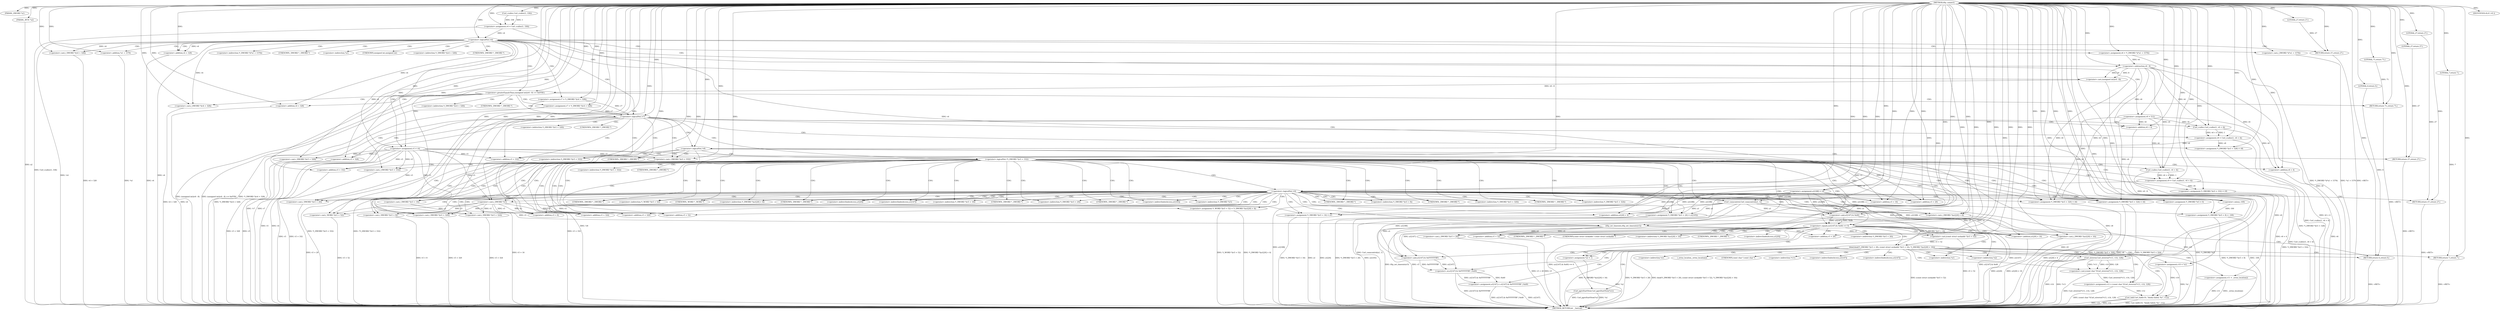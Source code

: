 digraph tftp_connect {  
"1000111" [label = "(METHOD,tftp_connect)" ]
"1000381" [label = "(METHOD_RETURN,int __fastcall)" ]
"1000112" [label = "(PARAM,_DWORD *a1)" ]
"1000113" [label = "(PARAM,_BYTE *a2)" ]
"1000125" [label = "(<operator>.assignment,v4 = Curl_ccalloc(1, 336))" ]
"1000127" [label = "(Curl_ccalloc,Curl_ccalloc(1, 336))" ]
"1000130" [label = "(<operator>.assignment,a1[188] = v4)" ]
"1000136" [label = "(<operator>.logicalNot,!v4)" ]
"1000138" [label = "(RETURN,return 27;,return 27;)" ]
"1000139" [label = "(LITERAL,27,return 27;)" ]
"1000140" [label = "(<operator>.assignment,v5 = v4)" ]
"1000143" [label = "(<operator>.assignment,v6 = *(_DWORD *)(*a1 + 1576))" ]
"1000146" [label = "(<operator>.cast,(_DWORD *)(*a1 + 1576))" ]
"1000148" [label = "(<operator>.addition,*a1 + 1576)" ]
"1000153" [label = "(IDENTIFIER,v6,if ( v6 ))" ]
"1000156" [label = "(<operator>.greaterEqualsThan,(unsigned int)(v6 - 8) >= 0xFFB1)" ]
"1000157" [label = "(<operator>.cast,(unsigned int)(v6 - 8))" ]
"1000159" [label = "(<operator>.subtraction,v6 - 8)" ]
"1000163" [label = "(RETURN,return 71;,return 71;)" ]
"1000164" [label = "(LITERAL,71,return 71;)" ]
"1000165" [label = "(<operator>.assignment,v7 = *(_DWORD *)(v4 + 328))" ]
"1000168" [label = "(<operator>.cast,(_DWORD *)(v4 + 328))" ]
"1000170" [label = "(<operator>.addition,v4 + 328)" ]
"1000175" [label = "(<operator>.assignment,v6 = 512)" ]
"1000178" [label = "(<operator>.assignment,v7 = *(_DWORD *)(v4 + 328))" ]
"1000181" [label = "(<operator>.cast,(_DWORD *)(v4 + 328))" ]
"1000183" [label = "(<operator>.addition,v4 + 328)" ]
"1000187" [label = "(<operator>.logicalNot,!v7)" ]
"1000190" [label = "(<operator>.assignment,v8 = Curl_ccalloc(1, v6 + 4))" ]
"1000192" [label = "(Curl_ccalloc,Curl_ccalloc(1, v6 + 4))" ]
"1000194" [label = "(<operator>.addition,v6 + 4)" ]
"1000197" [label = "(<operator>.assignment,*(_DWORD *)(v5 + 328) = v8)" ]
"1000199" [label = "(<operator>.cast,(_DWORD *)(v5 + 328))" ]
"1000201" [label = "(<operator>.addition,v5 + 328)" ]
"1000206" [label = "(<operator>.logicalNot,!v8)" ]
"1000208" [label = "(RETURN,return 27;,return 27;)" ]
"1000209" [label = "(LITERAL,27,return 27;)" ]
"1000211" [label = "(<operator>.logicalNot,!*(_DWORD *)(v5 + 332))" ]
"1000213" [label = "(<operator>.cast,(_DWORD *)(v5 + 332))" ]
"1000215" [label = "(<operator>.addition,v5 + 332)" ]
"1000219" [label = "(<operator>.assignment,v9 = Curl_ccalloc(1, v6 + 4))" ]
"1000221" [label = "(Curl_ccalloc,Curl_ccalloc(1, v6 + 4))" ]
"1000223" [label = "(<operator>.addition,v6 + 4)" ]
"1000226" [label = "(<operator>.assignment,*(_DWORD *)(v5 + 332) = v9)" ]
"1000228" [label = "(<operator>.cast,(_DWORD *)(v5 + 332))" ]
"1000230" [label = "(<operator>.addition,v5 + 332)" ]
"1000235" [label = "(<operator>.logicalNot,!v9)" ]
"1000237" [label = "(RETURN,return 27;,return 27;)" ]
"1000238" [label = "(LITERAL,27,return 27;)" ]
"1000239" [label = "(Curl_conncontrol,Curl_conncontrol(a1, 1))" ]
"1000242" [label = "(<operator>.assignment,*(_DWORD *)(v5 + 16) = a1)" ]
"1000244" [label = "(<operator>.cast,(_DWORD *)(v5 + 16))" ]
"1000246" [label = "(<operator>.addition,v5 + 16)" ]
"1000250" [label = "(<operator>.assignment,*(_DWORD *)(v5 + 20) = a1[105])" ]
"1000252" [label = "(<operator>.cast,(_DWORD *)(v5 + 20))" ]
"1000254" [label = "(<operator>.addition,v5 + 20)" ]
"1000260" [label = "(<operator>.assignment,*(_DWORD *)v5 = 0)" ]
"1000262" [label = "(<operator>.cast,(_DWORD *)v5)" ]
"1000266" [label = "(<operator>.assignment,*(_DWORD *)(v5 + 8) = -100)" ]
"1000268" [label = "(<operator>.cast,(_DWORD *)(v5 + 8))" ]
"1000270" [label = "(<operator>.addition,v5 + 8)" ]
"1000273" [label = "(<operator>.minus,-100)" ]
"1000275" [label = "(<operator>.assignment,*(_DWORD *)(v5 + 320) = v6)" ]
"1000277" [label = "(<operator>.cast,(_DWORD *)(v5 + 320))" ]
"1000279" [label = "(<operator>.addition,v5 + 320)" ]
"1000283" [label = "(<operator>.assignment,*(_DWORD *)(v5 + 324) = v6)" ]
"1000285" [label = "(<operator>.cast,(_DWORD *)(v5 + 324))" ]
"1000287" [label = "(<operator>.addition,v5 + 324)" ]
"1000291" [label = "(<operator>.assignment,*(_WORD *)(v5 + 52) = *(_DWORD *)(a1[20] + 4))" ]
"1000293" [label = "(<operator>.cast,(_WORD *)(v5 + 52))" ]
"1000295" [label = "(<operator>.addition,v5 + 52)" ]
"1000299" [label = "(<operator>.cast,(_DWORD *)(a1[20] + 4))" ]
"1000301" [label = "(<operator>.addition,a1[20] + 4)" ]
"1000306" [label = "(tftp_set_timeouts,tftp_set_timeouts(v5))" ]
"1000309" [label = "(<operator>.equals,(a1[147] & 0x40) == 0)" ]
"1000310" [label = "(<operator>.and,a1[147] & 0x40)" ]
"1000318" [label = "(bind,bind(*(_DWORD *)(v5 + 20), (const struct sockaddr *)(v5 + 52), *(_DWORD *)(a1[20] + 16)))" ]
"1000320" [label = "(<operator>.cast,(_DWORD *)(v5 + 20))" ]
"1000322" [label = "(<operator>.addition,v5 + 20)" ]
"1000325" [label = "(<operator>.cast,(const struct sockaddr *)(v5 + 52))" ]
"1000327" [label = "(<operator>.addition,v5 + 52)" ]
"1000331" [label = "(<operator>.cast,(_DWORD *)(a1[20] + 16))" ]
"1000333" [label = "(<operator>.addition,a1[20] + 16)" ]
"1000339" [label = "(<operator>.assignment,v10 = *a1)" ]
"1000343" [label = "(<operator>.assignment,v11 = _errno_location())" ]
"1000346" [label = "(<operator>.assignment,v12 = (const char *)Curl_strerror(*v11, v14, 128))" ]
"1000348" [label = "(<operator>.cast,(const char *)Curl_strerror(*v11, v14, 128))" ]
"1000350" [label = "(Curl_strerror,Curl_strerror(*v11, v14, 128))" ]
"1000355" [label = "(Curl_failf,Curl_failf(v10, \"bind() failed; %s\", v12))" ]
"1000359" [label = "(RETURN,return 7;,return 7;)" ]
"1000360" [label = "(LITERAL,7,return 7;)" ]
"1000361" [label = "(<operator>.assignment,a1[147] = a1[147] & 0xFFFFFFBF | 0x40)" ]
"1000365" [label = "(<operator>.or,a1[147] & 0xFFFFFFBF | 0x40)" ]
"1000366" [label = "(<operator>.and,a1[147] & 0xFFFFFFBF)" ]
"1000372" [label = "(Curl_pgrsStartNow,Curl_pgrsStartNow(*a1))" ]
"1000375" [label = "(<operator>.assignment,*a2 = 1)" ]
"1000379" [label = "(RETURN,return 0;,return 0;)" ]
"1000380" [label = "(LITERAL,0,return 0;)" ]
"1000145" [label = "(<operator>.indirection,*(_DWORD *)(*a1 + 1576))" ]
"1000147" [label = "(UNKNOWN,_DWORD *,_DWORD *)" ]
"1000149" [label = "(<operator>.indirection,*a1)" ]
"1000158" [label = "(UNKNOWN,unsigned int,unsigned int)" ]
"1000167" [label = "(<operator>.indirection,*(_DWORD *)(v4 + 328))" ]
"1000169" [label = "(UNKNOWN,_DWORD *,_DWORD *)" ]
"1000180" [label = "(<operator>.indirection,*(_DWORD *)(v4 + 328))" ]
"1000182" [label = "(UNKNOWN,_DWORD *,_DWORD *)" ]
"1000198" [label = "(<operator>.indirection,*(_DWORD *)(v5 + 328))" ]
"1000200" [label = "(UNKNOWN,_DWORD *,_DWORD *)" ]
"1000212" [label = "(<operator>.indirection,*(_DWORD *)(v5 + 332))" ]
"1000214" [label = "(UNKNOWN,_DWORD *,_DWORD *)" ]
"1000227" [label = "(<operator>.indirection,*(_DWORD *)(v5 + 332))" ]
"1000229" [label = "(UNKNOWN,_DWORD *,_DWORD *)" ]
"1000243" [label = "(<operator>.indirection,*(_DWORD *)(v5 + 16))" ]
"1000245" [label = "(UNKNOWN,_DWORD *,_DWORD *)" ]
"1000251" [label = "(<operator>.indirection,*(_DWORD *)(v5 + 20))" ]
"1000253" [label = "(UNKNOWN,_DWORD *,_DWORD *)" ]
"1000257" [label = "(<operator>.indirectIndexAccess,a1[105])" ]
"1000261" [label = "(<operator>.indirection,*(_DWORD *)v5)" ]
"1000263" [label = "(UNKNOWN,_DWORD *,_DWORD *)" ]
"1000267" [label = "(<operator>.indirection,*(_DWORD *)(v5 + 8))" ]
"1000269" [label = "(UNKNOWN,_DWORD *,_DWORD *)" ]
"1000276" [label = "(<operator>.indirection,*(_DWORD *)(v5 + 320))" ]
"1000278" [label = "(UNKNOWN,_DWORD *,_DWORD *)" ]
"1000284" [label = "(<operator>.indirection,*(_DWORD *)(v5 + 324))" ]
"1000286" [label = "(UNKNOWN,_DWORD *,_DWORD *)" ]
"1000292" [label = "(<operator>.indirection,*(_WORD *)(v5 + 52))" ]
"1000294" [label = "(UNKNOWN,_WORD *,_WORD *)" ]
"1000298" [label = "(<operator>.indirection,*(_DWORD *)(a1[20] + 4))" ]
"1000300" [label = "(UNKNOWN,_DWORD *,_DWORD *)" ]
"1000302" [label = "(<operator>.indirectIndexAccess,a1[20])" ]
"1000311" [label = "(<operator>.indirectIndexAccess,a1[147])" ]
"1000319" [label = "(<operator>.indirection,*(_DWORD *)(v5 + 20))" ]
"1000321" [label = "(UNKNOWN,_DWORD *,_DWORD *)" ]
"1000326" [label = "(UNKNOWN,const struct sockaddr *,const struct sockaddr *)" ]
"1000330" [label = "(<operator>.indirection,*(_DWORD *)(a1[20] + 16))" ]
"1000332" [label = "(UNKNOWN,_DWORD *,_DWORD *)" ]
"1000334" [label = "(<operator>.indirectIndexAccess,a1[20])" ]
"1000341" [label = "(<operator>.indirection,*a1)" ]
"1000345" [label = "(_errno_location,_errno_location())" ]
"1000349" [label = "(UNKNOWN,const char *,const char *)" ]
"1000351" [label = "(<operator>.indirection,*v11)" ]
"1000362" [label = "(<operator>.indirectIndexAccess,a1[147])" ]
"1000367" [label = "(<operator>.indirectIndexAccess,a1[147])" ]
"1000373" [label = "(<operator>.indirection,*a1)" ]
"1000376" [label = "(<operator>.indirection,*a2)" ]
  "1000138" -> "1000381"  [ label = "DDG: <RET>"] 
  "1000163" -> "1000381"  [ label = "DDG: <RET>"] 
  "1000299" -> "1000381"  [ label = "DDG: a1[20] + 4"] 
  "1000283" -> "1000381"  [ label = "DDG: *(_DWORD *)(v5 + 324)"] 
  "1000211" -> "1000381"  [ label = "DDG: *(_DWORD *)(v5 + 332)"] 
  "1000325" -> "1000381"  [ label = "DDG: v5 + 52"] 
  "1000165" -> "1000381"  [ label = "DDG: *(_DWORD *)(v4 + 328)"] 
  "1000136" -> "1000381"  [ label = "DDG: !v4"] 
  "1000242" -> "1000381"  [ label = "DDG: *(_DWORD *)(v5 + 16)"] 
  "1000266" -> "1000381"  [ label = "DDG: *(_DWORD *)(v5 + 8)"] 
  "1000192" -> "1000381"  [ label = "DDG: v6 + 4"] 
  "1000293" -> "1000381"  [ label = "DDG: v5 + 52"] 
  "1000346" -> "1000381"  [ label = "DDG: (const char *)Curl_strerror(*v11, v14, 128)"] 
  "1000113" -> "1000381"  [ label = "DDG: a2"] 
  "1000306" -> "1000381"  [ label = "DDG: v5"] 
  "1000320" -> "1000381"  [ label = "DDG: v5 + 20"] 
  "1000125" -> "1000381"  [ label = "DDG: Curl_ccalloc(1, 336)"] 
  "1000221" -> "1000381"  [ label = "DDG: v6 + 4"] 
  "1000318" -> "1000381"  [ label = "DDG: (const struct sockaddr *)(v5 + 52)"] 
  "1000239" -> "1000381"  [ label = "DDG: Curl_conncontrol(a1, 1)"] 
  "1000343" -> "1000381"  [ label = "DDG: v11"] 
  "1000318" -> "1000381"  [ label = "DDG: *(_DWORD *)(a1[20] + 16)"] 
  "1000350" -> "1000381"  [ label = "DDG: v14"] 
  "1000318" -> "1000381"  [ label = "DDG: *(_DWORD *)(v5 + 20)"] 
  "1000350" -> "1000381"  [ label = "DDG: *v11"] 
  "1000140" -> "1000381"  [ label = "DDG: v4"] 
  "1000183" -> "1000381"  [ label = "DDG: v4"] 
  "1000333" -> "1000381"  [ label = "DDG: a1[20]"] 
  "1000228" -> "1000381"  [ label = "DDG: v5 + 332"] 
  "1000211" -> "1000381"  [ label = "DDG: !*(_DWORD *)(v5 + 332)"] 
  "1000244" -> "1000381"  [ label = "DDG: v5 + 16"] 
  "1000156" -> "1000381"  [ label = "DDG: (unsigned int)(v6 - 8)"] 
  "1000283" -> "1000381"  [ label = "DDG: v6"] 
  "1000219" -> "1000381"  [ label = "DDG: Curl_ccalloc(1, v6 + 4)"] 
  "1000136" -> "1000381"  [ label = "DDG: v4"] 
  "1000355" -> "1000381"  [ label = "DDG: Curl_failf(v10, \"bind() failed; %s\", v12)"] 
  "1000291" -> "1000381"  [ label = "DDG: *(_DWORD *)(a1[20] + 4)"] 
  "1000375" -> "1000381"  [ label = "DDG: *a2"] 
  "1000355" -> "1000381"  [ label = "DDG: v10"] 
  "1000268" -> "1000381"  [ label = "DDG: v5 + 8"] 
  "1000226" -> "1000381"  [ label = "DDG: *(_DWORD *)(v5 + 332)"] 
  "1000339" -> "1000381"  [ label = "DDG: *a1"] 
  "1000301" -> "1000381"  [ label = "DDG: a1[20]"] 
  "1000181" -> "1000381"  [ label = "DDG: v4 + 328"] 
  "1000361" -> "1000381"  [ label = "DDG: a1[147] & 0xFFFFFFBF | 0x40"] 
  "1000291" -> "1000381"  [ label = "DDG: *(_WORD *)(v5 + 52)"] 
  "1000223" -> "1000381"  [ label = "DDG: v6"] 
  "1000148" -> "1000381"  [ label = "DDG: *a1"] 
  "1000178" -> "1000381"  [ label = "DDG: *(_DWORD *)(v4 + 328)"] 
  "1000343" -> "1000381"  [ label = "DDG: _errno_location()"] 
  "1000309" -> "1000381"  [ label = "DDG: a1[147] & 0x40"] 
  "1000146" -> "1000381"  [ label = "DDG: *a1 + 1576"] 
  "1000235" -> "1000381"  [ label = "DDG: v9"] 
  "1000213" -> "1000381"  [ label = "DDG: v5 + 332"] 
  "1000348" -> "1000381"  [ label = "DDG: Curl_strerror(*v11, v14, 128)"] 
  "1000157" -> "1000381"  [ label = "DDG: v6 - 8"] 
  "1000206" -> "1000381"  [ label = "DDG: v8"] 
  "1000277" -> "1000381"  [ label = "DDG: v5 + 320"] 
  "1000130" -> "1000381"  [ label = "DDG: a1[188]"] 
  "1000242" -> "1000381"  [ label = "DDG: a1"] 
  "1000260" -> "1000381"  [ label = "DDG: *(_DWORD *)v5"] 
  "1000168" -> "1000381"  [ label = "DDG: v4 + 328"] 
  "1000365" -> "1000381"  [ label = "DDG: a1[147] & 0xFFFFFFBF"] 
  "1000285" -> "1000381"  [ label = "DDG: v5 + 324"] 
  "1000197" -> "1000381"  [ label = "DDG: *(_DWORD *)(v5 + 328)"] 
  "1000372" -> "1000381"  [ label = "DDG: Curl_pgrsStartNow(*a1)"] 
  "1000230" -> "1000381"  [ label = "DDG: v5"] 
  "1000310" -> "1000381"  [ label = "DDG: a1[147]"] 
  "1000187" -> "1000381"  [ label = "DDG: v7"] 
  "1000250" -> "1000381"  [ label = "DDG: a1[105]"] 
  "1000170" -> "1000381"  [ label = "DDG: v4"] 
  "1000140" -> "1000381"  [ label = "DDG: v5"] 
  "1000190" -> "1000381"  [ label = "DDG: Curl_ccalloc(1, v6 + 4)"] 
  "1000156" -> "1000381"  [ label = "DDG: (unsigned int)(v6 - 8) >= 0xFFB1"] 
  "1000306" -> "1000381"  [ label = "DDG: tftp_set_timeouts(v5)"] 
  "1000327" -> "1000381"  [ label = "DDG: v5"] 
  "1000199" -> "1000381"  [ label = "DDG: v5 + 328"] 
  "1000206" -> "1000381"  [ label = "DDG: !v8"] 
  "1000187" -> "1000381"  [ label = "DDG: !v7"] 
  "1000266" -> "1000381"  [ label = "DDG: -100"] 
  "1000143" -> "1000381"  [ label = "DDG: *(_DWORD *)(*a1 + 1576)"] 
  "1000159" -> "1000381"  [ label = "DDG: v6"] 
  "1000252" -> "1000381"  [ label = "DDG: v5 + 20"] 
  "1000309" -> "1000381"  [ label = "DDG: (a1[147] & 0x40) == 0"] 
  "1000194" -> "1000381"  [ label = "DDG: v6"] 
  "1000318" -> "1000381"  [ label = "DDG: bind(*(_DWORD *)(v5 + 20), (const struct sockaddr *)(v5 + 52), *(_DWORD *)(a1[20] + 16))"] 
  "1000372" -> "1000381"  [ label = "DDG: *a1"] 
  "1000275" -> "1000381"  [ label = "DDG: *(_DWORD *)(v5 + 320)"] 
  "1000201" -> "1000381"  [ label = "DDG: v5"] 
  "1000355" -> "1000381"  [ label = "DDG: v12"] 
  "1000361" -> "1000381"  [ label = "DDG: a1[147]"] 
  "1000235" -> "1000381"  [ label = "DDG: !v9"] 
  "1000250" -> "1000381"  [ label = "DDG: *(_DWORD *)(v5 + 20)"] 
  "1000331" -> "1000381"  [ label = "DDG: a1[20] + 16"] 
  "1000359" -> "1000381"  [ label = "DDG: <RET>"] 
  "1000237" -> "1000381"  [ label = "DDG: <RET>"] 
  "1000208" -> "1000381"  [ label = "DDG: <RET>"] 
  "1000379" -> "1000381"  [ label = "DDG: <RET>"] 
  "1000111" -> "1000112"  [ label = "DDG: "] 
  "1000111" -> "1000113"  [ label = "DDG: "] 
  "1000127" -> "1000125"  [ label = "DDG: 1"] 
  "1000127" -> "1000125"  [ label = "DDG: 336"] 
  "1000111" -> "1000125"  [ label = "DDG: "] 
  "1000111" -> "1000127"  [ label = "DDG: "] 
  "1000125" -> "1000130"  [ label = "DDG: v4"] 
  "1000111" -> "1000130"  [ label = "DDG: "] 
  "1000111" -> "1000136"  [ label = "DDG: "] 
  "1000125" -> "1000136"  [ label = "DDG: v4"] 
  "1000139" -> "1000138"  [ label = "DDG: 27"] 
  "1000111" -> "1000138"  [ label = "DDG: "] 
  "1000111" -> "1000139"  [ label = "DDG: "] 
  "1000136" -> "1000140"  [ label = "DDG: v4"] 
  "1000111" -> "1000140"  [ label = "DDG: "] 
  "1000111" -> "1000143"  [ label = "DDG: "] 
  "1000111" -> "1000146"  [ label = "DDG: "] 
  "1000111" -> "1000148"  [ label = "DDG: "] 
  "1000111" -> "1000153"  [ label = "DDG: "] 
  "1000157" -> "1000156"  [ label = "DDG: v6 - 8"] 
  "1000159" -> "1000157"  [ label = "DDG: v6"] 
  "1000159" -> "1000157"  [ label = "DDG: 8"] 
  "1000143" -> "1000159"  [ label = "DDG: v6"] 
  "1000111" -> "1000159"  [ label = "DDG: "] 
  "1000111" -> "1000156"  [ label = "DDG: "] 
  "1000164" -> "1000163"  [ label = "DDG: 71"] 
  "1000111" -> "1000163"  [ label = "DDG: "] 
  "1000111" -> "1000164"  [ label = "DDG: "] 
  "1000111" -> "1000165"  [ label = "DDG: "] 
  "1000111" -> "1000168"  [ label = "DDG: "] 
  "1000136" -> "1000168"  [ label = "DDG: v4"] 
  "1000111" -> "1000170"  [ label = "DDG: "] 
  "1000136" -> "1000170"  [ label = "DDG: v4"] 
  "1000111" -> "1000175"  [ label = "DDG: "] 
  "1000111" -> "1000178"  [ label = "DDG: "] 
  "1000111" -> "1000181"  [ label = "DDG: "] 
  "1000136" -> "1000181"  [ label = "DDG: v4"] 
  "1000111" -> "1000183"  [ label = "DDG: "] 
  "1000136" -> "1000183"  [ label = "DDG: v4"] 
  "1000165" -> "1000187"  [ label = "DDG: v7"] 
  "1000178" -> "1000187"  [ label = "DDG: v7"] 
  "1000111" -> "1000187"  [ label = "DDG: "] 
  "1000192" -> "1000190"  [ label = "DDG: 1"] 
  "1000192" -> "1000190"  [ label = "DDG: v6 + 4"] 
  "1000111" -> "1000190"  [ label = "DDG: "] 
  "1000111" -> "1000192"  [ label = "DDG: "] 
  "1000175" -> "1000192"  [ label = "DDG: v6"] 
  "1000159" -> "1000192"  [ label = "DDG: v6"] 
  "1000175" -> "1000194"  [ label = "DDG: v6"] 
  "1000159" -> "1000194"  [ label = "DDG: v6"] 
  "1000111" -> "1000194"  [ label = "DDG: "] 
  "1000190" -> "1000197"  [ label = "DDG: v8"] 
  "1000111" -> "1000197"  [ label = "DDG: "] 
  "1000140" -> "1000199"  [ label = "DDG: v5"] 
  "1000111" -> "1000199"  [ label = "DDG: "] 
  "1000140" -> "1000201"  [ label = "DDG: v5"] 
  "1000111" -> "1000201"  [ label = "DDG: "] 
  "1000111" -> "1000206"  [ label = "DDG: "] 
  "1000190" -> "1000206"  [ label = "DDG: v8"] 
  "1000209" -> "1000208"  [ label = "DDG: 27"] 
  "1000111" -> "1000208"  [ label = "DDG: "] 
  "1000111" -> "1000209"  [ label = "DDG: "] 
  "1000140" -> "1000213"  [ label = "DDG: v5"] 
  "1000111" -> "1000213"  [ label = "DDG: "] 
  "1000140" -> "1000215"  [ label = "DDG: v5"] 
  "1000111" -> "1000215"  [ label = "DDG: "] 
  "1000221" -> "1000219"  [ label = "DDG: 1"] 
  "1000221" -> "1000219"  [ label = "DDG: v6 + 4"] 
  "1000111" -> "1000219"  [ label = "DDG: "] 
  "1000111" -> "1000221"  [ label = "DDG: "] 
  "1000175" -> "1000221"  [ label = "DDG: v6"] 
  "1000159" -> "1000221"  [ label = "DDG: v6"] 
  "1000175" -> "1000223"  [ label = "DDG: v6"] 
  "1000159" -> "1000223"  [ label = "DDG: v6"] 
  "1000111" -> "1000223"  [ label = "DDG: "] 
  "1000219" -> "1000226"  [ label = "DDG: v9"] 
  "1000111" -> "1000226"  [ label = "DDG: "] 
  "1000111" -> "1000228"  [ label = "DDG: "] 
  "1000140" -> "1000228"  [ label = "DDG: v5"] 
  "1000111" -> "1000230"  [ label = "DDG: "] 
  "1000140" -> "1000230"  [ label = "DDG: v5"] 
  "1000111" -> "1000235"  [ label = "DDG: "] 
  "1000219" -> "1000235"  [ label = "DDG: v9"] 
  "1000238" -> "1000237"  [ label = "DDG: 27"] 
  "1000111" -> "1000237"  [ label = "DDG: "] 
  "1000111" -> "1000238"  [ label = "DDG: "] 
  "1000130" -> "1000239"  [ label = "DDG: a1[188]"] 
  "1000111" -> "1000239"  [ label = "DDG: "] 
  "1000130" -> "1000242"  [ label = "DDG: a1[188]"] 
  "1000239" -> "1000242"  [ label = "DDG: a1"] 
  "1000111" -> "1000242"  [ label = "DDG: "] 
  "1000111" -> "1000244"  [ label = "DDG: "] 
  "1000140" -> "1000244"  [ label = "DDG: v5"] 
  "1000111" -> "1000246"  [ label = "DDG: "] 
  "1000140" -> "1000246"  [ label = "DDG: v5"] 
  "1000130" -> "1000250"  [ label = "DDG: a1[188]"] 
  "1000239" -> "1000250"  [ label = "DDG: a1"] 
  "1000111" -> "1000250"  [ label = "DDG: "] 
  "1000111" -> "1000252"  [ label = "DDG: "] 
  "1000140" -> "1000252"  [ label = "DDG: v5"] 
  "1000111" -> "1000254"  [ label = "DDG: "] 
  "1000140" -> "1000254"  [ label = "DDG: v5"] 
  "1000111" -> "1000260"  [ label = "DDG: "] 
  "1000111" -> "1000262"  [ label = "DDG: "] 
  "1000140" -> "1000262"  [ label = "DDG: v5"] 
  "1000273" -> "1000266"  [ label = "DDG: 100"] 
  "1000262" -> "1000268"  [ label = "DDG: v5"] 
  "1000111" -> "1000268"  [ label = "DDG: "] 
  "1000262" -> "1000270"  [ label = "DDG: v5"] 
  "1000111" -> "1000270"  [ label = "DDG: "] 
  "1000111" -> "1000273"  [ label = "DDG: "] 
  "1000175" -> "1000275"  [ label = "DDG: v6"] 
  "1000159" -> "1000275"  [ label = "DDG: v6"] 
  "1000111" -> "1000275"  [ label = "DDG: "] 
  "1000111" -> "1000277"  [ label = "DDG: "] 
  "1000262" -> "1000277"  [ label = "DDG: v5"] 
  "1000111" -> "1000279"  [ label = "DDG: "] 
  "1000262" -> "1000279"  [ label = "DDG: v5"] 
  "1000111" -> "1000283"  [ label = "DDG: "] 
  "1000175" -> "1000283"  [ label = "DDG: v6"] 
  "1000159" -> "1000283"  [ label = "DDG: v6"] 
  "1000111" -> "1000285"  [ label = "DDG: "] 
  "1000262" -> "1000285"  [ label = "DDG: v5"] 
  "1000111" -> "1000287"  [ label = "DDG: "] 
  "1000262" -> "1000287"  [ label = "DDG: v5"] 
  "1000111" -> "1000293"  [ label = "DDG: "] 
  "1000262" -> "1000293"  [ label = "DDG: v5"] 
  "1000111" -> "1000295"  [ label = "DDG: "] 
  "1000262" -> "1000295"  [ label = "DDG: v5"] 
  "1000130" -> "1000299"  [ label = "DDG: a1[188]"] 
  "1000239" -> "1000299"  [ label = "DDG: a1"] 
  "1000111" -> "1000299"  [ label = "DDG: "] 
  "1000130" -> "1000301"  [ label = "DDG: a1[188]"] 
  "1000239" -> "1000301"  [ label = "DDG: a1"] 
  "1000111" -> "1000301"  [ label = "DDG: "] 
  "1000111" -> "1000306"  [ label = "DDG: "] 
  "1000262" -> "1000306"  [ label = "DDG: v5"] 
  "1000310" -> "1000309"  [ label = "DDG: a1[147]"] 
  "1000310" -> "1000309"  [ label = "DDG: 0x40"] 
  "1000130" -> "1000310"  [ label = "DDG: a1[188]"] 
  "1000239" -> "1000310"  [ label = "DDG: a1"] 
  "1000111" -> "1000310"  [ label = "DDG: "] 
  "1000111" -> "1000309"  [ label = "DDG: "] 
  "1000250" -> "1000318"  [ label = "DDG: *(_DWORD *)(v5 + 20)"] 
  "1000306" -> "1000320"  [ label = "DDG: v5"] 
  "1000111" -> "1000320"  [ label = "DDG: "] 
  "1000306" -> "1000322"  [ label = "DDG: v5"] 
  "1000111" -> "1000322"  [ label = "DDG: "] 
  "1000325" -> "1000318"  [ label = "DDG: v5 + 52"] 
  "1000111" -> "1000325"  [ label = "DDG: "] 
  "1000306" -> "1000325"  [ label = "DDG: v5"] 
  "1000111" -> "1000327"  [ label = "DDG: "] 
  "1000306" -> "1000327"  [ label = "DDG: v5"] 
  "1000130" -> "1000331"  [ label = "DDG: a1[188]"] 
  "1000239" -> "1000331"  [ label = "DDG: a1"] 
  "1000111" -> "1000331"  [ label = "DDG: "] 
  "1000130" -> "1000333"  [ label = "DDG: a1[188]"] 
  "1000239" -> "1000333"  [ label = "DDG: a1"] 
  "1000111" -> "1000333"  [ label = "DDG: "] 
  "1000111" -> "1000339"  [ label = "DDG: "] 
  "1000111" -> "1000343"  [ label = "DDG: "] 
  "1000348" -> "1000346"  [ label = "DDG: Curl_strerror(*v11, v14, 128)"] 
  "1000111" -> "1000346"  [ label = "DDG: "] 
  "1000350" -> "1000348"  [ label = "DDG: *v11"] 
  "1000350" -> "1000348"  [ label = "DDG: v14"] 
  "1000350" -> "1000348"  [ label = "DDG: 128"] 
  "1000111" -> "1000350"  [ label = "DDG: "] 
  "1000339" -> "1000355"  [ label = "DDG: v10"] 
  "1000111" -> "1000355"  [ label = "DDG: "] 
  "1000346" -> "1000355"  [ label = "DDG: v12"] 
  "1000360" -> "1000359"  [ label = "DDG: 7"] 
  "1000111" -> "1000359"  [ label = "DDG: "] 
  "1000111" -> "1000360"  [ label = "DDG: "] 
  "1000365" -> "1000361"  [ label = "DDG: a1[147] & 0xFFFFFFBF"] 
  "1000365" -> "1000361"  [ label = "DDG: 0x40"] 
  "1000366" -> "1000365"  [ label = "DDG: a1[147]"] 
  "1000366" -> "1000365"  [ label = "DDG: 0xFFFFFFBF"] 
  "1000310" -> "1000366"  [ label = "DDG: a1[147]"] 
  "1000130" -> "1000366"  [ label = "DDG: a1[188]"] 
  "1000239" -> "1000366"  [ label = "DDG: a1"] 
  "1000111" -> "1000366"  [ label = "DDG: "] 
  "1000111" -> "1000365"  [ label = "DDG: "] 
  "1000111" -> "1000375"  [ label = "DDG: "] 
  "1000380" -> "1000379"  [ label = "DDG: 0"] 
  "1000111" -> "1000379"  [ label = "DDG: "] 
  "1000111" -> "1000380"  [ label = "DDG: "] 
  "1000136" -> "1000143"  [ label = "CDG: "] 
  "1000136" -> "1000140"  [ label = "CDG: "] 
  "1000136" -> "1000138"  [ label = "CDG: "] 
  "1000136" -> "1000149"  [ label = "CDG: "] 
  "1000136" -> "1000148"  [ label = "CDG: "] 
  "1000136" -> "1000147"  [ label = "CDG: "] 
  "1000136" -> "1000146"  [ label = "CDG: "] 
  "1000136" -> "1000145"  [ label = "CDG: "] 
  "1000136" -> "1000159"  [ label = "CDG: "] 
  "1000136" -> "1000158"  [ label = "CDG: "] 
  "1000136" -> "1000157"  [ label = "CDG: "] 
  "1000136" -> "1000156"  [ label = "CDG: "] 
  "1000136" -> "1000175"  [ label = "CDG: "] 
  "1000136" -> "1000187"  [ label = "CDG: "] 
  "1000136" -> "1000183"  [ label = "CDG: "] 
  "1000136" -> "1000182"  [ label = "CDG: "] 
  "1000136" -> "1000181"  [ label = "CDG: "] 
  "1000136" -> "1000180"  [ label = "CDG: "] 
  "1000136" -> "1000178"  [ label = "CDG: "] 
  "1000156" -> "1000170"  [ label = "CDG: "] 
  "1000156" -> "1000169"  [ label = "CDG: "] 
  "1000156" -> "1000168"  [ label = "CDG: "] 
  "1000156" -> "1000167"  [ label = "CDG: "] 
  "1000156" -> "1000165"  [ label = "CDG: "] 
  "1000156" -> "1000163"  [ label = "CDG: "] 
  "1000156" -> "1000187"  [ label = "CDG: "] 
  "1000187" -> "1000192"  [ label = "CDG: "] 
  "1000187" -> "1000190"  [ label = "CDG: "] 
  "1000187" -> "1000206"  [ label = "CDG: "] 
  "1000187" -> "1000201"  [ label = "CDG: "] 
  "1000187" -> "1000200"  [ label = "CDG: "] 
  "1000187" -> "1000199"  [ label = "CDG: "] 
  "1000187" -> "1000198"  [ label = "CDG: "] 
  "1000187" -> "1000197"  [ label = "CDG: "] 
  "1000187" -> "1000194"  [ label = "CDG: "] 
  "1000187" -> "1000215"  [ label = "CDG: "] 
  "1000187" -> "1000214"  [ label = "CDG: "] 
  "1000187" -> "1000213"  [ label = "CDG: "] 
  "1000187" -> "1000212"  [ label = "CDG: "] 
  "1000187" -> "1000211"  [ label = "CDG: "] 
  "1000206" -> "1000208"  [ label = "CDG: "] 
  "1000206" -> "1000215"  [ label = "CDG: "] 
  "1000206" -> "1000214"  [ label = "CDG: "] 
  "1000206" -> "1000213"  [ label = "CDG: "] 
  "1000206" -> "1000212"  [ label = "CDG: "] 
  "1000206" -> "1000211"  [ label = "CDG: "] 
  "1000211" -> "1000223"  [ label = "CDG: "] 
  "1000211" -> "1000221"  [ label = "CDG: "] 
  "1000211" -> "1000219"  [ label = "CDG: "] 
  "1000211" -> "1000239"  [ label = "CDG: "] 
  "1000211" -> "1000235"  [ label = "CDG: "] 
  "1000211" -> "1000230"  [ label = "CDG: "] 
  "1000211" -> "1000229"  [ label = "CDG: "] 
  "1000211" -> "1000228"  [ label = "CDG: "] 
  "1000211" -> "1000227"  [ label = "CDG: "] 
  "1000211" -> "1000226"  [ label = "CDG: "] 
  "1000211" -> "1000254"  [ label = "CDG: "] 
  "1000211" -> "1000253"  [ label = "CDG: "] 
  "1000211" -> "1000252"  [ label = "CDG: "] 
  "1000211" -> "1000251"  [ label = "CDG: "] 
  "1000211" -> "1000250"  [ label = "CDG: "] 
  "1000211" -> "1000246"  [ label = "CDG: "] 
  "1000211" -> "1000245"  [ label = "CDG: "] 
  "1000211" -> "1000244"  [ label = "CDG: "] 
  "1000211" -> "1000243"  [ label = "CDG: "] 
  "1000211" -> "1000242"  [ label = "CDG: "] 
  "1000211" -> "1000270"  [ label = "CDG: "] 
  "1000211" -> "1000269"  [ label = "CDG: "] 
  "1000211" -> "1000268"  [ label = "CDG: "] 
  "1000211" -> "1000267"  [ label = "CDG: "] 
  "1000211" -> "1000266"  [ label = "CDG: "] 
  "1000211" -> "1000263"  [ label = "CDG: "] 
  "1000211" -> "1000262"  [ label = "CDG: "] 
  "1000211" -> "1000261"  [ label = "CDG: "] 
  "1000211" -> "1000260"  [ label = "CDG: "] 
  "1000211" -> "1000257"  [ label = "CDG: "] 
  "1000211" -> "1000287"  [ label = "CDG: "] 
  "1000211" -> "1000286"  [ label = "CDG: "] 
  "1000211" -> "1000285"  [ label = "CDG: "] 
  "1000211" -> "1000284"  [ label = "CDG: "] 
  "1000211" -> "1000283"  [ label = "CDG: "] 
  "1000211" -> "1000279"  [ label = "CDG: "] 
  "1000211" -> "1000278"  [ label = "CDG: "] 
  "1000211" -> "1000277"  [ label = "CDG: "] 
  "1000211" -> "1000276"  [ label = "CDG: "] 
  "1000211" -> "1000275"  [ label = "CDG: "] 
  "1000211" -> "1000273"  [ label = "CDG: "] 
  "1000211" -> "1000302"  [ label = "CDG: "] 
  "1000211" -> "1000301"  [ label = "CDG: "] 
  "1000211" -> "1000300"  [ label = "CDG: "] 
  "1000211" -> "1000299"  [ label = "CDG: "] 
  "1000211" -> "1000298"  [ label = "CDG: "] 
  "1000211" -> "1000295"  [ label = "CDG: "] 
  "1000211" -> "1000294"  [ label = "CDG: "] 
  "1000211" -> "1000293"  [ label = "CDG: "] 
  "1000211" -> "1000292"  [ label = "CDG: "] 
  "1000211" -> "1000291"  [ label = "CDG: "] 
  "1000211" -> "1000311"  [ label = "CDG: "] 
  "1000211" -> "1000310"  [ label = "CDG: "] 
  "1000211" -> "1000309"  [ label = "CDG: "] 
  "1000211" -> "1000306"  [ label = "CDG: "] 
  "1000235" -> "1000239"  [ label = "CDG: "] 
  "1000235" -> "1000237"  [ label = "CDG: "] 
  "1000235" -> "1000254"  [ label = "CDG: "] 
  "1000235" -> "1000253"  [ label = "CDG: "] 
  "1000235" -> "1000252"  [ label = "CDG: "] 
  "1000235" -> "1000251"  [ label = "CDG: "] 
  "1000235" -> "1000250"  [ label = "CDG: "] 
  "1000235" -> "1000246"  [ label = "CDG: "] 
  "1000235" -> "1000245"  [ label = "CDG: "] 
  "1000235" -> "1000244"  [ label = "CDG: "] 
  "1000235" -> "1000243"  [ label = "CDG: "] 
  "1000235" -> "1000242"  [ label = "CDG: "] 
  "1000235" -> "1000270"  [ label = "CDG: "] 
  "1000235" -> "1000269"  [ label = "CDG: "] 
  "1000235" -> "1000268"  [ label = "CDG: "] 
  "1000235" -> "1000267"  [ label = "CDG: "] 
  "1000235" -> "1000266"  [ label = "CDG: "] 
  "1000235" -> "1000263"  [ label = "CDG: "] 
  "1000235" -> "1000262"  [ label = "CDG: "] 
  "1000235" -> "1000261"  [ label = "CDG: "] 
  "1000235" -> "1000260"  [ label = "CDG: "] 
  "1000235" -> "1000257"  [ label = "CDG: "] 
  "1000235" -> "1000287"  [ label = "CDG: "] 
  "1000235" -> "1000286"  [ label = "CDG: "] 
  "1000235" -> "1000285"  [ label = "CDG: "] 
  "1000235" -> "1000284"  [ label = "CDG: "] 
  "1000235" -> "1000283"  [ label = "CDG: "] 
  "1000235" -> "1000279"  [ label = "CDG: "] 
  "1000235" -> "1000278"  [ label = "CDG: "] 
  "1000235" -> "1000277"  [ label = "CDG: "] 
  "1000235" -> "1000276"  [ label = "CDG: "] 
  "1000235" -> "1000275"  [ label = "CDG: "] 
  "1000235" -> "1000273"  [ label = "CDG: "] 
  "1000235" -> "1000302"  [ label = "CDG: "] 
  "1000235" -> "1000301"  [ label = "CDG: "] 
  "1000235" -> "1000300"  [ label = "CDG: "] 
  "1000235" -> "1000299"  [ label = "CDG: "] 
  "1000235" -> "1000298"  [ label = "CDG: "] 
  "1000235" -> "1000295"  [ label = "CDG: "] 
  "1000235" -> "1000294"  [ label = "CDG: "] 
  "1000235" -> "1000293"  [ label = "CDG: "] 
  "1000235" -> "1000292"  [ label = "CDG: "] 
  "1000235" -> "1000291"  [ label = "CDG: "] 
  "1000235" -> "1000311"  [ label = "CDG: "] 
  "1000235" -> "1000310"  [ label = "CDG: "] 
  "1000235" -> "1000309"  [ label = "CDG: "] 
  "1000235" -> "1000306"  [ label = "CDG: "] 
  "1000309" -> "1000320"  [ label = "CDG: "] 
  "1000309" -> "1000319"  [ label = "CDG: "] 
  "1000309" -> "1000318"  [ label = "CDG: "] 
  "1000309" -> "1000334"  [ label = "CDG: "] 
  "1000309" -> "1000333"  [ label = "CDG: "] 
  "1000309" -> "1000332"  [ label = "CDG: "] 
  "1000309" -> "1000331"  [ label = "CDG: "] 
  "1000309" -> "1000330"  [ label = "CDG: "] 
  "1000309" -> "1000327"  [ label = "CDG: "] 
  "1000309" -> "1000326"  [ label = "CDG: "] 
  "1000309" -> "1000325"  [ label = "CDG: "] 
  "1000309" -> "1000322"  [ label = "CDG: "] 
  "1000309" -> "1000321"  [ label = "CDG: "] 
  "1000309" -> "1000379"  [ label = "CDG: "] 
  "1000309" -> "1000376"  [ label = "CDG: "] 
  "1000309" -> "1000375"  [ label = "CDG: "] 
  "1000309" -> "1000373"  [ label = "CDG: "] 
  "1000309" -> "1000372"  [ label = "CDG: "] 
  "1000318" -> "1000351"  [ label = "CDG: "] 
  "1000318" -> "1000350"  [ label = "CDG: "] 
  "1000318" -> "1000349"  [ label = "CDG: "] 
  "1000318" -> "1000348"  [ label = "CDG: "] 
  "1000318" -> "1000346"  [ label = "CDG: "] 
  "1000318" -> "1000345"  [ label = "CDG: "] 
  "1000318" -> "1000343"  [ label = "CDG: "] 
  "1000318" -> "1000341"  [ label = "CDG: "] 
  "1000318" -> "1000339"  [ label = "CDG: "] 
  "1000318" -> "1000367"  [ label = "CDG: "] 
  "1000318" -> "1000366"  [ label = "CDG: "] 
  "1000318" -> "1000365"  [ label = "CDG: "] 
  "1000318" -> "1000362"  [ label = "CDG: "] 
  "1000318" -> "1000361"  [ label = "CDG: "] 
  "1000318" -> "1000359"  [ label = "CDG: "] 
  "1000318" -> "1000355"  [ label = "CDG: "] 
  "1000318" -> "1000379"  [ label = "CDG: "] 
  "1000318" -> "1000376"  [ label = "CDG: "] 
  "1000318" -> "1000375"  [ label = "CDG: "] 
  "1000318" -> "1000373"  [ label = "CDG: "] 
  "1000318" -> "1000372"  [ label = "CDG: "] 
}

